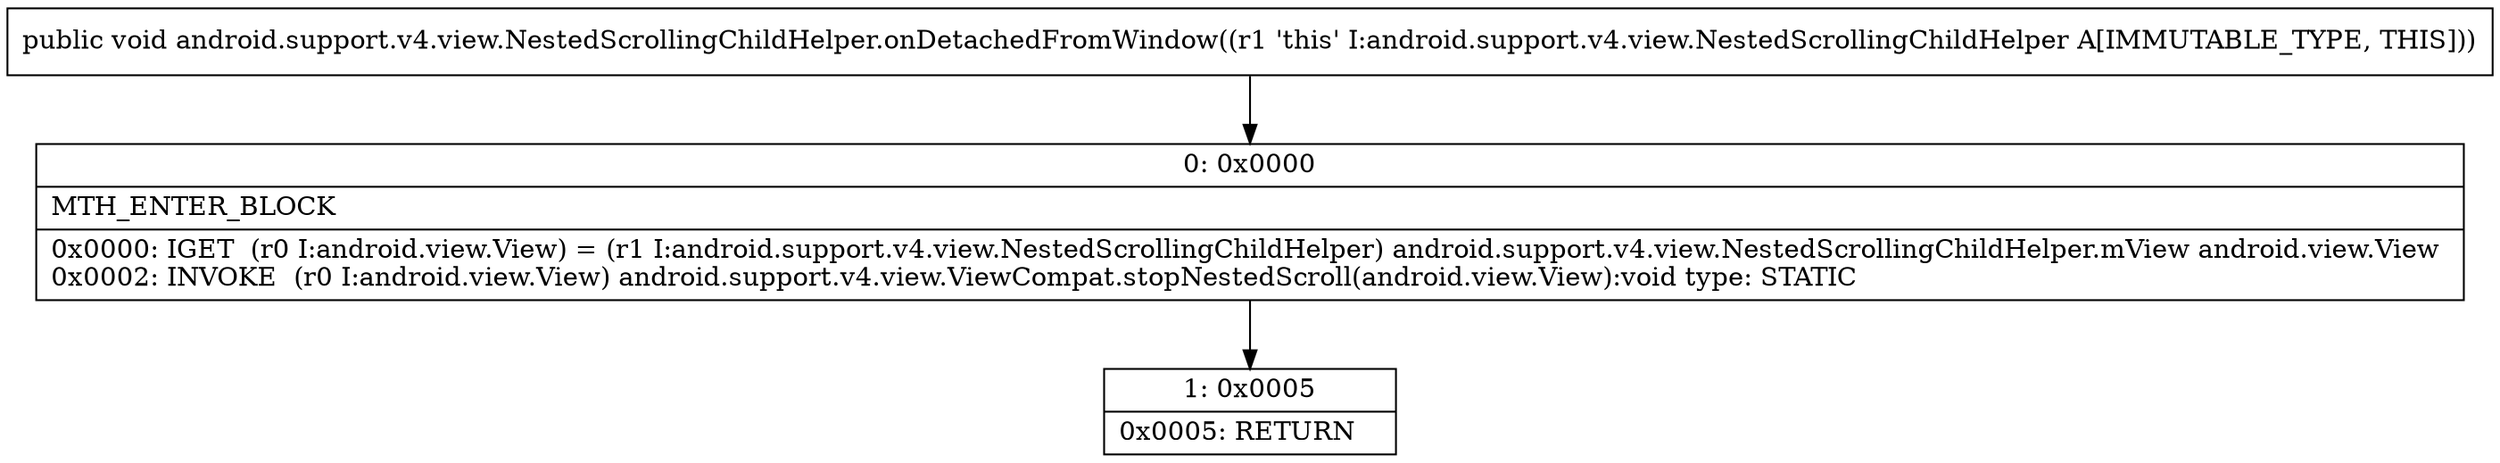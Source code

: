 digraph "CFG forandroid.support.v4.view.NestedScrollingChildHelper.onDetachedFromWindow()V" {
Node_0 [shape=record,label="{0\:\ 0x0000|MTH_ENTER_BLOCK\l|0x0000: IGET  (r0 I:android.view.View) = (r1 I:android.support.v4.view.NestedScrollingChildHelper) android.support.v4.view.NestedScrollingChildHelper.mView android.view.View \l0x0002: INVOKE  (r0 I:android.view.View) android.support.v4.view.ViewCompat.stopNestedScroll(android.view.View):void type: STATIC \l}"];
Node_1 [shape=record,label="{1\:\ 0x0005|0x0005: RETURN   \l}"];
MethodNode[shape=record,label="{public void android.support.v4.view.NestedScrollingChildHelper.onDetachedFromWindow((r1 'this' I:android.support.v4.view.NestedScrollingChildHelper A[IMMUTABLE_TYPE, THIS])) }"];
MethodNode -> Node_0;
Node_0 -> Node_1;
}


